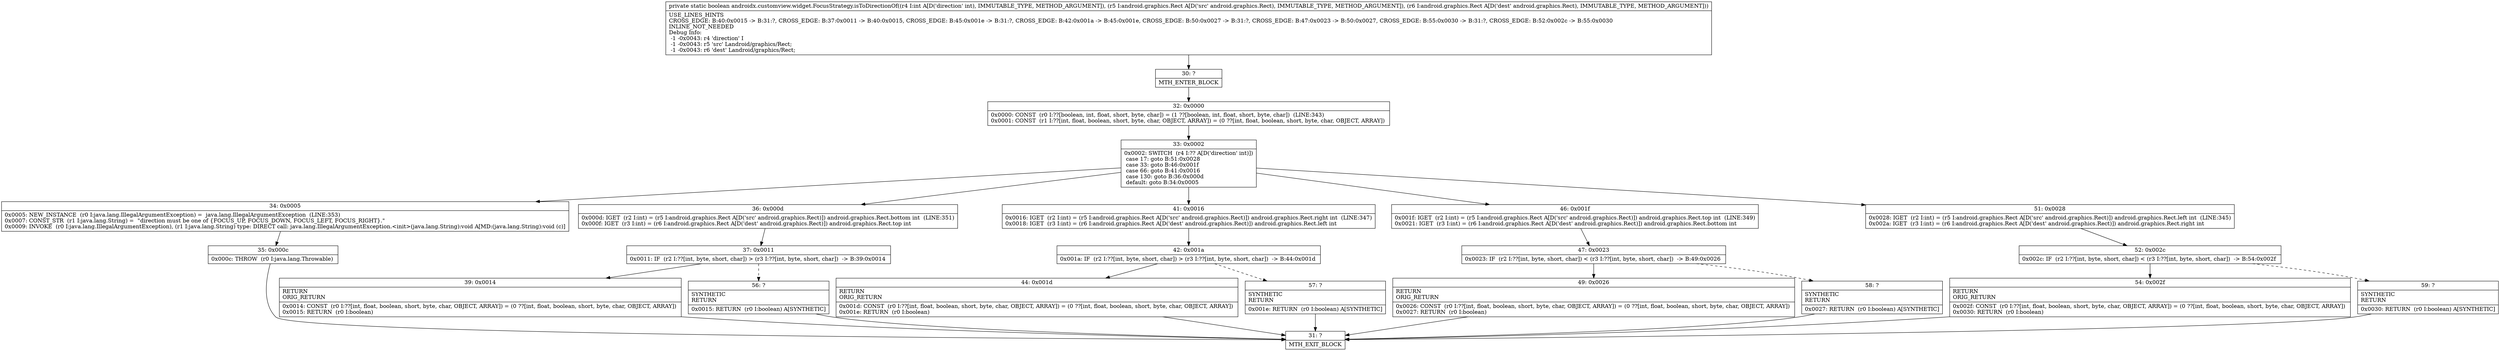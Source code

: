 digraph "CFG forandroidx.customview.widget.FocusStrategy.isToDirectionOf(ILandroid\/graphics\/Rect;Landroid\/graphics\/Rect;)Z" {
Node_30 [shape=record,label="{30\:\ ?|MTH_ENTER_BLOCK\l}"];
Node_32 [shape=record,label="{32\:\ 0x0000|0x0000: CONST  (r0 I:??[boolean, int, float, short, byte, char]) = (1 ??[boolean, int, float, short, byte, char])  (LINE:343)\l0x0001: CONST  (r1 I:??[int, float, boolean, short, byte, char, OBJECT, ARRAY]) = (0 ??[int, float, boolean, short, byte, char, OBJECT, ARRAY]) \l}"];
Node_33 [shape=record,label="{33\:\ 0x0002|0x0002: SWITCH  (r4 I:?? A[D('direction' int)])\l case 17: goto B:51:0x0028\l case 33: goto B:46:0x001f\l case 66: goto B:41:0x0016\l case 130: goto B:36:0x000d\l default: goto B:34:0x0005 \l}"];
Node_34 [shape=record,label="{34\:\ 0x0005|0x0005: NEW_INSTANCE  (r0 I:java.lang.IllegalArgumentException) =  java.lang.IllegalArgumentException  (LINE:353)\l0x0007: CONST_STR  (r1 I:java.lang.String) =  \"direction must be one of \{FOCUS_UP, FOCUS_DOWN, FOCUS_LEFT, FOCUS_RIGHT\}.\" \l0x0009: INVOKE  (r0 I:java.lang.IllegalArgumentException), (r1 I:java.lang.String) type: DIRECT call: java.lang.IllegalArgumentException.\<init\>(java.lang.String):void A[MD:(java.lang.String):void (c)]\l}"];
Node_35 [shape=record,label="{35\:\ 0x000c|0x000c: THROW  (r0 I:java.lang.Throwable) \l}"];
Node_31 [shape=record,label="{31\:\ ?|MTH_EXIT_BLOCK\l}"];
Node_36 [shape=record,label="{36\:\ 0x000d|0x000d: IGET  (r2 I:int) = (r5 I:android.graphics.Rect A[D('src' android.graphics.Rect)]) android.graphics.Rect.bottom int  (LINE:351)\l0x000f: IGET  (r3 I:int) = (r6 I:android.graphics.Rect A[D('dest' android.graphics.Rect)]) android.graphics.Rect.top int \l}"];
Node_37 [shape=record,label="{37\:\ 0x0011|0x0011: IF  (r2 I:??[int, byte, short, char]) \> (r3 I:??[int, byte, short, char])  \-\> B:39:0x0014 \l}"];
Node_39 [shape=record,label="{39\:\ 0x0014|RETURN\lORIG_RETURN\l|0x0014: CONST  (r0 I:??[int, float, boolean, short, byte, char, OBJECT, ARRAY]) = (0 ??[int, float, boolean, short, byte, char, OBJECT, ARRAY]) \l0x0015: RETURN  (r0 I:boolean) \l}"];
Node_56 [shape=record,label="{56\:\ ?|SYNTHETIC\lRETURN\l|0x0015: RETURN  (r0 I:boolean) A[SYNTHETIC]\l}"];
Node_41 [shape=record,label="{41\:\ 0x0016|0x0016: IGET  (r2 I:int) = (r5 I:android.graphics.Rect A[D('src' android.graphics.Rect)]) android.graphics.Rect.right int  (LINE:347)\l0x0018: IGET  (r3 I:int) = (r6 I:android.graphics.Rect A[D('dest' android.graphics.Rect)]) android.graphics.Rect.left int \l}"];
Node_42 [shape=record,label="{42\:\ 0x001a|0x001a: IF  (r2 I:??[int, byte, short, char]) \> (r3 I:??[int, byte, short, char])  \-\> B:44:0x001d \l}"];
Node_44 [shape=record,label="{44\:\ 0x001d|RETURN\lORIG_RETURN\l|0x001d: CONST  (r0 I:??[int, float, boolean, short, byte, char, OBJECT, ARRAY]) = (0 ??[int, float, boolean, short, byte, char, OBJECT, ARRAY]) \l0x001e: RETURN  (r0 I:boolean) \l}"];
Node_57 [shape=record,label="{57\:\ ?|SYNTHETIC\lRETURN\l|0x001e: RETURN  (r0 I:boolean) A[SYNTHETIC]\l}"];
Node_46 [shape=record,label="{46\:\ 0x001f|0x001f: IGET  (r2 I:int) = (r5 I:android.graphics.Rect A[D('src' android.graphics.Rect)]) android.graphics.Rect.top int  (LINE:349)\l0x0021: IGET  (r3 I:int) = (r6 I:android.graphics.Rect A[D('dest' android.graphics.Rect)]) android.graphics.Rect.bottom int \l}"];
Node_47 [shape=record,label="{47\:\ 0x0023|0x0023: IF  (r2 I:??[int, byte, short, char]) \< (r3 I:??[int, byte, short, char])  \-\> B:49:0x0026 \l}"];
Node_49 [shape=record,label="{49\:\ 0x0026|RETURN\lORIG_RETURN\l|0x0026: CONST  (r0 I:??[int, float, boolean, short, byte, char, OBJECT, ARRAY]) = (0 ??[int, float, boolean, short, byte, char, OBJECT, ARRAY]) \l0x0027: RETURN  (r0 I:boolean) \l}"];
Node_58 [shape=record,label="{58\:\ ?|SYNTHETIC\lRETURN\l|0x0027: RETURN  (r0 I:boolean) A[SYNTHETIC]\l}"];
Node_51 [shape=record,label="{51\:\ 0x0028|0x0028: IGET  (r2 I:int) = (r5 I:android.graphics.Rect A[D('src' android.graphics.Rect)]) android.graphics.Rect.left int  (LINE:345)\l0x002a: IGET  (r3 I:int) = (r6 I:android.graphics.Rect A[D('dest' android.graphics.Rect)]) android.graphics.Rect.right int \l}"];
Node_52 [shape=record,label="{52\:\ 0x002c|0x002c: IF  (r2 I:??[int, byte, short, char]) \< (r3 I:??[int, byte, short, char])  \-\> B:54:0x002f \l}"];
Node_54 [shape=record,label="{54\:\ 0x002f|RETURN\lORIG_RETURN\l|0x002f: CONST  (r0 I:??[int, float, boolean, short, byte, char, OBJECT, ARRAY]) = (0 ??[int, float, boolean, short, byte, char, OBJECT, ARRAY]) \l0x0030: RETURN  (r0 I:boolean) \l}"];
Node_59 [shape=record,label="{59\:\ ?|SYNTHETIC\lRETURN\l|0x0030: RETURN  (r0 I:boolean) A[SYNTHETIC]\l}"];
MethodNode[shape=record,label="{private static boolean androidx.customview.widget.FocusStrategy.isToDirectionOf((r4 I:int A[D('direction' int), IMMUTABLE_TYPE, METHOD_ARGUMENT]), (r5 I:android.graphics.Rect A[D('src' android.graphics.Rect), IMMUTABLE_TYPE, METHOD_ARGUMENT]), (r6 I:android.graphics.Rect A[D('dest' android.graphics.Rect), IMMUTABLE_TYPE, METHOD_ARGUMENT]))  | USE_LINES_HINTS\lCROSS_EDGE: B:40:0x0015 \-\> B:31:?, CROSS_EDGE: B:37:0x0011 \-\> B:40:0x0015, CROSS_EDGE: B:45:0x001e \-\> B:31:?, CROSS_EDGE: B:42:0x001a \-\> B:45:0x001e, CROSS_EDGE: B:50:0x0027 \-\> B:31:?, CROSS_EDGE: B:47:0x0023 \-\> B:50:0x0027, CROSS_EDGE: B:55:0x0030 \-\> B:31:?, CROSS_EDGE: B:52:0x002c \-\> B:55:0x0030\lINLINE_NOT_NEEDED\lDebug Info:\l  \-1 \-0x0043: r4 'direction' I\l  \-1 \-0x0043: r5 'src' Landroid\/graphics\/Rect;\l  \-1 \-0x0043: r6 'dest' Landroid\/graphics\/Rect;\l}"];
MethodNode -> Node_30;Node_30 -> Node_32;
Node_32 -> Node_33;
Node_33 -> Node_34;
Node_33 -> Node_36;
Node_33 -> Node_41;
Node_33 -> Node_46;
Node_33 -> Node_51;
Node_34 -> Node_35;
Node_35 -> Node_31;
Node_36 -> Node_37;
Node_37 -> Node_39;
Node_37 -> Node_56[style=dashed];
Node_39 -> Node_31;
Node_56 -> Node_31;
Node_41 -> Node_42;
Node_42 -> Node_44;
Node_42 -> Node_57[style=dashed];
Node_44 -> Node_31;
Node_57 -> Node_31;
Node_46 -> Node_47;
Node_47 -> Node_49;
Node_47 -> Node_58[style=dashed];
Node_49 -> Node_31;
Node_58 -> Node_31;
Node_51 -> Node_52;
Node_52 -> Node_54;
Node_52 -> Node_59[style=dashed];
Node_54 -> Node_31;
Node_59 -> Node_31;
}

